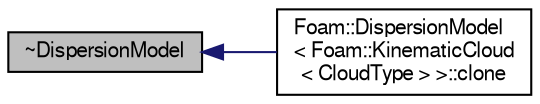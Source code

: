 digraph "~DispersionModel"
{
  bgcolor="transparent";
  edge [fontname="FreeSans",fontsize="10",labelfontname="FreeSans",labelfontsize="10"];
  node [fontname="FreeSans",fontsize="10",shape=record];
  rankdir="LR";
  Node7 [label="~DispersionModel",height=0.2,width=0.4,color="black", fillcolor="grey75", style="filled", fontcolor="black"];
  Node7 -> Node8 [dir="back",color="midnightblue",fontsize="10",style="solid",fontname="FreeSans"];
  Node8 [label="Foam::DispersionModel\l\< Foam::KinematicCloud\l\< CloudType \> \>::clone",height=0.2,width=0.4,color="black",URL="$a23770.html#ac3cd071233d9959d05a709c3b6ed272c",tooltip="Construct and return a clone. "];
}
